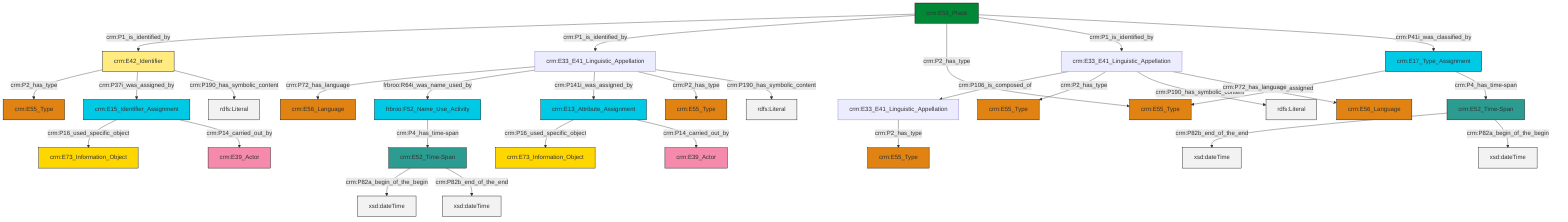 graph TD
classDef Literal fill:#f2f2f2,stroke:#000000;
classDef CRM_Entity fill:#FFFFFF,stroke:#000000;
classDef Temporal_Entity fill:#00C9E6, stroke:#000000;
classDef Type fill:#E18312, stroke:#000000;
classDef Time-Span fill:#2C9C91, stroke:#000000;
classDef Appellation fill:#FFEB7F, stroke:#000000;
classDef Place fill:#008836, stroke:#000000;
classDef Persistent_Item fill:#B266B2, stroke:#000000;
classDef Conceptual_Object fill:#FFD700, stroke:#000000;
classDef Physical_Thing fill:#D2B48C, stroke:#000000;
classDef Actor fill:#f58aad, stroke:#000000;
classDef PC_Classes fill:#4ce600, stroke:#000000;
classDef Multi fill:#cccccc,stroke:#000000;

0["crm:E33_E41_Linguistic_Appellation"]:::Default -->|crm:P106_is_composed_of| 1["crm:E33_E41_Linguistic_Appellation"]:::Default
4["crm:E17_Type_Assignment"]:::Temporal_Entity -->|crm:P42_assigned| 5["crm:E55_Type"]:::Type
6["crm:E52_Time-Span"]:::Time-Span -->|crm:P82b_end_of_the_end| 7[xsd:dateTime]:::Literal
8["crm:E13_Attribute_Assignment"]:::Temporal_Entity -->|crm:P16_used_specific_object| 9["crm:E73_Information_Object"]:::Conceptual_Object
10["frbroo:F52_Name_Use_Activity"]:::Temporal_Entity -->|crm:P4_has_time-span| 11["crm:E52_Time-Span"]:::Time-Span
14["crm:E15_Identifier_Assignment"]:::Temporal_Entity -->|crm:P16_used_specific_object| 15["crm:E73_Information_Object"]:::Conceptual_Object
16["crm:E53_Place"]:::Place -->|crm:P1_is_identified_by| 17["crm:E42_Identifier"]:::Appellation
4["crm:E17_Type_Assignment"]:::Temporal_Entity -->|crm:P4_has_time-span| 6["crm:E52_Time-Span"]:::Time-Span
2["crm:E33_E41_Linguistic_Appellation"]:::Default -->|crm:P72_has_language| 18["crm:E56_Language"]:::Type
2["crm:E33_E41_Linguistic_Appellation"]:::Default -->|frbroo:R64i_was_name_used_by| 10["frbroo:F52_Name_Use_Activity"]:::Temporal_Entity
2["crm:E33_E41_Linguistic_Appellation"]:::Default -->|crm:P141i_was_assigned_by| 8["crm:E13_Attribute_Assignment"]:::Temporal_Entity
2["crm:E33_E41_Linguistic_Appellation"]:::Default -->|crm:P2_has_type| 21["crm:E55_Type"]:::Type
11["crm:E52_Time-Span"]:::Time-Span -->|crm:P82a_begin_of_the_begin| 30[xsd:dateTime]:::Literal
0["crm:E33_E41_Linguistic_Appellation"]:::Default -->|crm:P2_has_type| 34["crm:E55_Type"]:::Type
14["crm:E15_Identifier_Assignment"]:::Temporal_Entity -->|crm:P14_carried_out_by| 36["crm:E39_Actor"]:::Actor
17["crm:E42_Identifier"]:::Appellation -->|crm:P2_has_type| 37["crm:E55_Type"]:::Type
11["crm:E52_Time-Span"]:::Time-Span -->|crm:P82b_end_of_the_end| 39[xsd:dateTime]:::Literal
16["crm:E53_Place"]:::Place -->|crm:P1_is_identified_by| 2["crm:E33_E41_Linguistic_Appellation"]:::Default
17["crm:E42_Identifier"]:::Appellation -->|crm:P37i_was_assigned_by| 14["crm:E15_Identifier_Assignment"]:::Temporal_Entity
16["crm:E53_Place"]:::Place -->|crm:P2_has_type| 5["crm:E55_Type"]:::Type
8["crm:E13_Attribute_Assignment"]:::Temporal_Entity -->|crm:P14_carried_out_by| 24["crm:E39_Actor"]:::Actor
6["crm:E52_Time-Span"]:::Time-Span -->|crm:P82a_begin_of_the_begin| 43[xsd:dateTime]:::Literal
16["crm:E53_Place"]:::Place -->|crm:P1_is_identified_by| 0["crm:E33_E41_Linguistic_Appellation"]:::Default
17["crm:E42_Identifier"]:::Appellation -->|crm:P190_has_symbolic_content| 50[rdfs:Literal]:::Literal
16["crm:E53_Place"]:::Place -->|crm:P41i_was_classified_by| 4["crm:E17_Type_Assignment"]:::Temporal_Entity
1["crm:E33_E41_Linguistic_Appellation"]:::Default -->|crm:P2_has_type| 26["crm:E55_Type"]:::Type
2["crm:E33_E41_Linguistic_Appellation"]:::Default -->|crm:P190_has_symbolic_content| 51[rdfs:Literal]:::Literal
0["crm:E33_E41_Linguistic_Appellation"]:::Default -->|crm:P190_has_symbolic_content| 52[rdfs:Literal]:::Literal
0["crm:E33_E41_Linguistic_Appellation"]:::Default -->|crm:P72_has_language| 12["crm:E56_Language"]:::Type